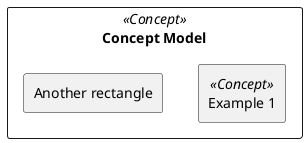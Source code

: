 @startuml

rectangle "Concept Model" <<Concept>> {
  rectangle "Example 1" <<Concept>> as ex1
  rectangle "Another rectangle"
}
@enduml